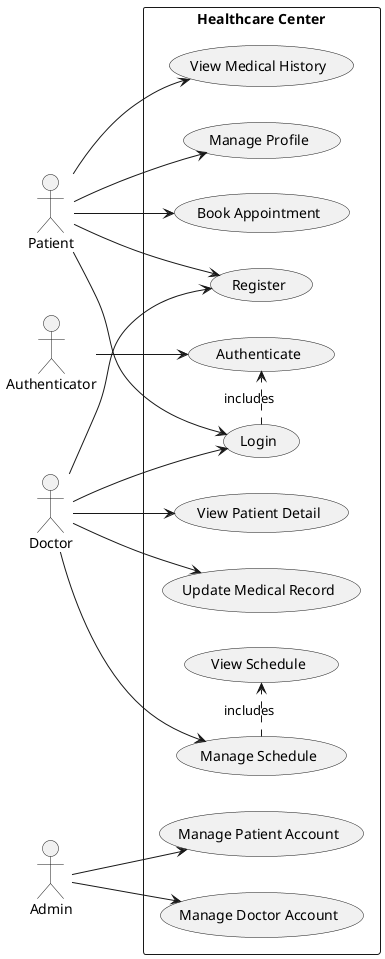 @startuml
left to right direction


actor "Patient" as p
actor "Authenticator" as s
actor "Doctor" as d
actor "Admin" as a


rectangle "Healthcare Center" {
    usecase "Register" as register
    usecase "Login" as login
    usecase "Authenticate" as auth

    usecase "Book Appointment" as book
    usecase "View Medical History" as viewHistory
    usecase "Manage Profile" as manageProfile
    usecase "Manage Schedule" as manageSchedule
    usecase "View Schedule" as viewSchedule

    usecase "View Patient Detail" as viewPatientDetail
    usecase "Update Medical Record" as updatePatientRecord
    usecase "Manage Doctor Account" as manageDoctorAccount
    usecase "Manage Patient Account" as managePatientAccount

    login .> auth: "includes"
    manageSchedule .> viewSchedule: "includes"
}


p --> book
p --> viewHistory
p --> manageProfile
p --> register
p --> login

d --> register
d --> login
d --> manageSchedule
d --> viewPatientDetail
d --> updatePatientRecord

a --> manageDoctorAccount
a --> managePatientAccount

s --> auth



@enduml